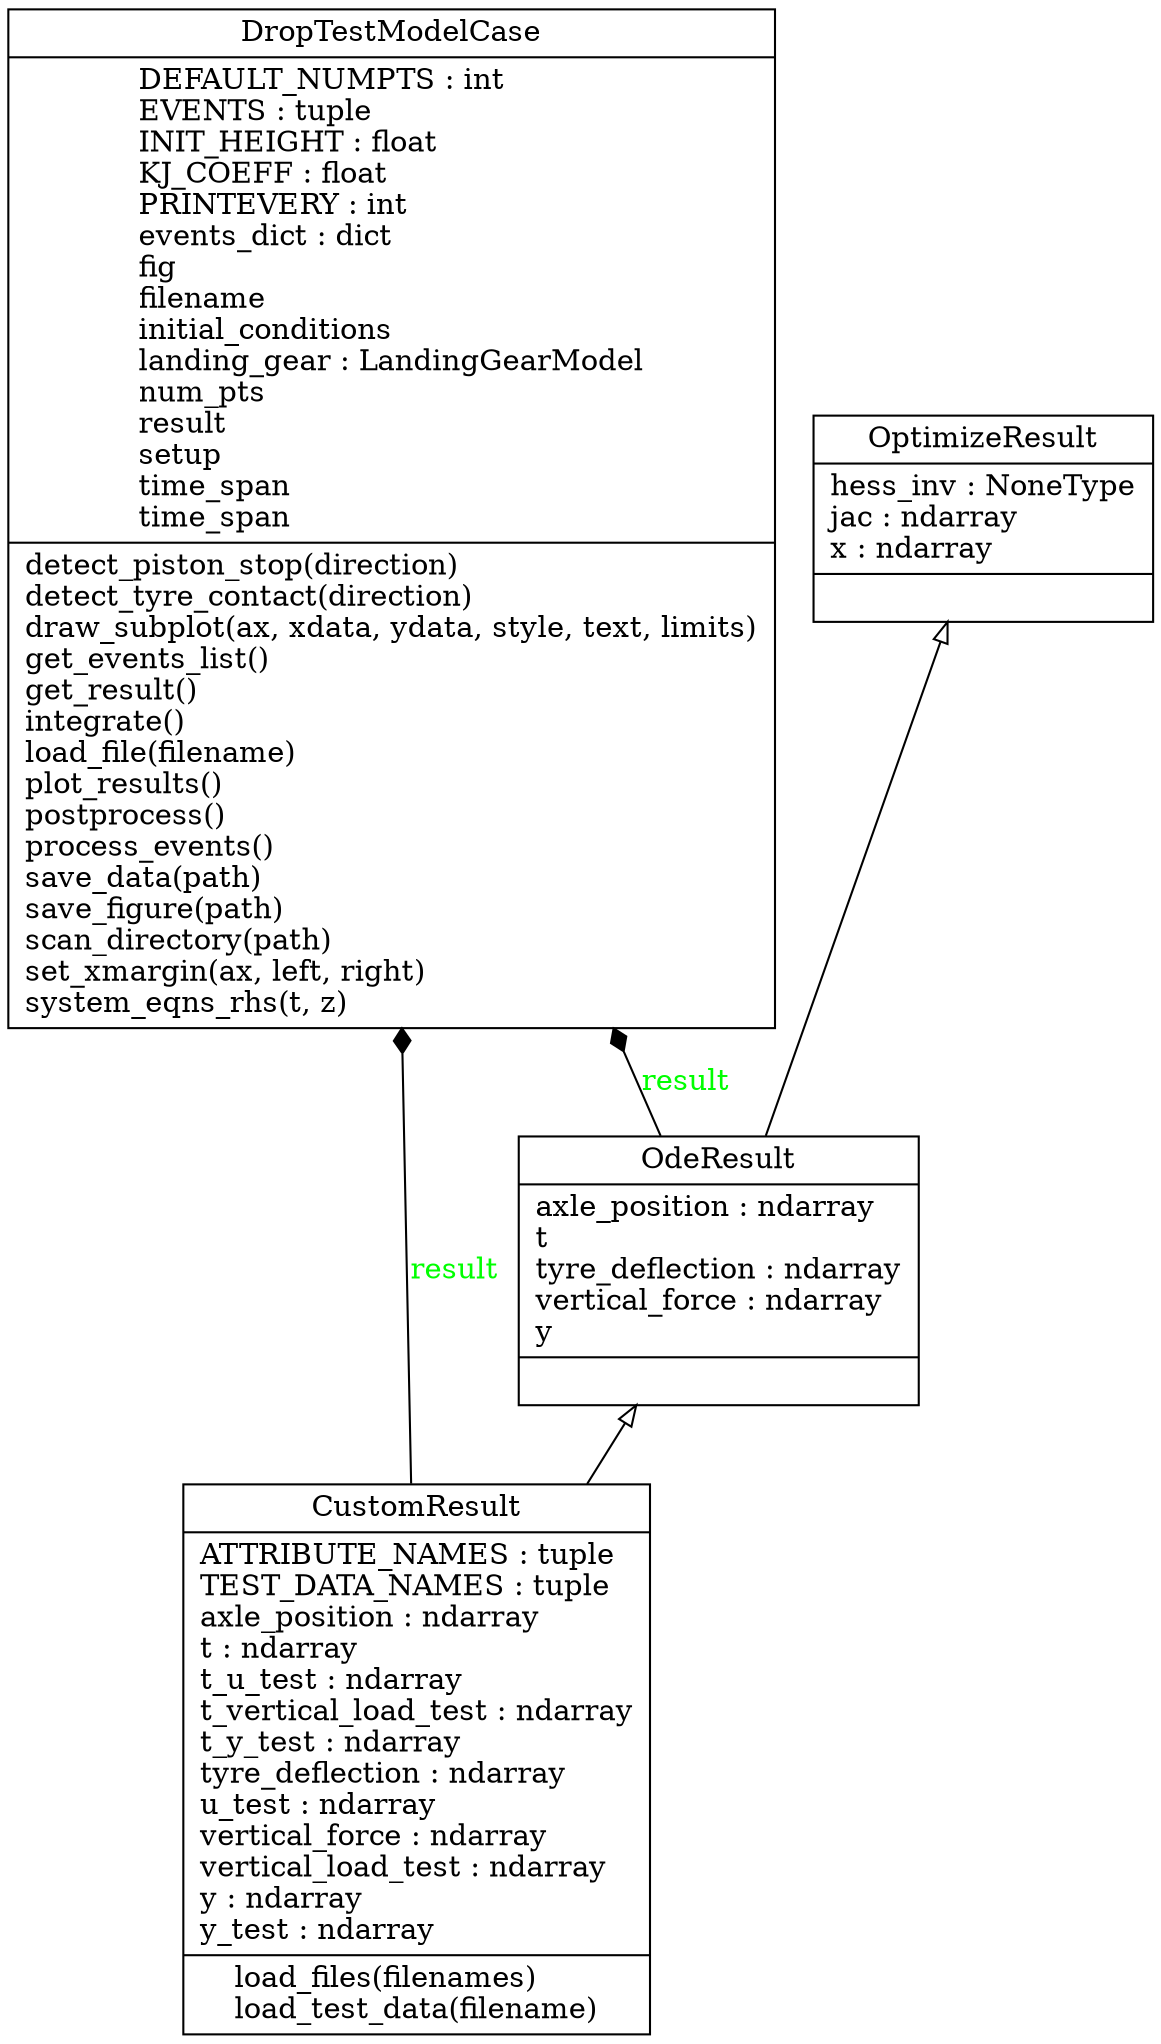 digraph "classes" {
rankdir=BT
charset="utf-8"
"drop_tests.drop_test_sim.CustomResult" [color="black", fontcolor="black", label=<{CustomResult|ATTRIBUTE_NAMES : tuple<br ALIGN="LEFT"/>TEST_DATA_NAMES : tuple<br ALIGN="LEFT"/>axle_position : ndarray<br ALIGN="LEFT"/>t : ndarray<br ALIGN="LEFT"/>t_u_test : ndarray<br ALIGN="LEFT"/>t_vertical_load_test : ndarray<br ALIGN="LEFT"/>t_y_test : ndarray<br ALIGN="LEFT"/>tyre_deflection : ndarray<br ALIGN="LEFT"/>u_test : ndarray<br ALIGN="LEFT"/>vertical_force : ndarray<br ALIGN="LEFT"/>vertical_load_test : ndarray<br ALIGN="LEFT"/>y : ndarray<br ALIGN="LEFT"/>y_test : ndarray<br ALIGN="LEFT"/>|load_files(filenames)<br ALIGN="LEFT"/>load_test_data(filename)<br ALIGN="LEFT"/>}>, shape="record", style="solid"];
"drop_tests.drop_test_sim.DropTestModelCase" [color="black", fontcolor="black", label=<{DropTestModelCase|DEFAULT_NUMPTS : int<br ALIGN="LEFT"/>EVENTS : tuple<br ALIGN="LEFT"/>INIT_HEIGHT : float<br ALIGN="LEFT"/>KJ_COEFF : float<br ALIGN="LEFT"/>PRINTEVERY : int<br ALIGN="LEFT"/>events_dict : dict<br ALIGN="LEFT"/>fig<br ALIGN="LEFT"/>filename<br ALIGN="LEFT"/>initial_conditions<br ALIGN="LEFT"/>landing_gear : LandingGearModel<br ALIGN="LEFT"/>num_pts<br ALIGN="LEFT"/>result<br ALIGN="LEFT"/>setup<br ALIGN="LEFT"/>time_span<br ALIGN="LEFT"/>time_span<br ALIGN="LEFT"/>|detect_piston_stop(direction)<br ALIGN="LEFT"/>detect_tyre_contact(direction)<br ALIGN="LEFT"/>draw_subplot(ax, xdata, ydata, style, text, limits)<br ALIGN="LEFT"/>get_events_list()<br ALIGN="LEFT"/>get_result()<br ALIGN="LEFT"/>integrate()<br ALIGN="LEFT"/>load_file(filename)<br ALIGN="LEFT"/>plot_results()<br ALIGN="LEFT"/>postprocess()<br ALIGN="LEFT"/>process_events()<br ALIGN="LEFT"/>save_data(path)<br ALIGN="LEFT"/>save_figure(path)<br ALIGN="LEFT"/>scan_directory(path)<br ALIGN="LEFT"/>set_xmargin(ax, left, right)<br ALIGN="LEFT"/>system_eqns_rhs(t, z)<br ALIGN="LEFT"/>}>, shape="record", style="solid"];
"scipy.integrate._ivp.ivp.OdeResult" [color="black", fontcolor="black", label=<{OdeResult|axle_position : ndarray<br ALIGN="LEFT"/>t<br ALIGN="LEFT"/>tyre_deflection : ndarray<br ALIGN="LEFT"/>vertical_force : ndarray<br ALIGN="LEFT"/>y<br ALIGN="LEFT"/>|}>, shape="record", style="solid"];
"scipy.optimize._optimize.OptimizeResult" [color="black", fontcolor="black", label=<{OptimizeResult|hess_inv : NoneType<br ALIGN="LEFT"/>jac : ndarray<br ALIGN="LEFT"/>x : ndarray<br ALIGN="LEFT"/>|}>, shape="record", style="solid"];
"drop_tests.drop_test_sim.CustomResult" -> "scipy.integrate._ivp.ivp.OdeResult" [arrowhead="empty", arrowtail="none"];
"scipy.integrate._ivp.ivp.OdeResult" -> "scipy.optimize._optimize.OptimizeResult" [arrowhead="empty", arrowtail="none"];
"drop_tests.drop_test_sim.CustomResult" -> "drop_tests.drop_test_sim.DropTestModelCase" [arrowhead="diamond", arrowtail="none", fontcolor="green", label="result", style="solid"];
"scipy.integrate._ivp.ivp.OdeResult" -> "drop_tests.drop_test_sim.DropTestModelCase" [arrowhead="diamond", arrowtail="none", fontcolor="green", label="result", style="solid"];
}
